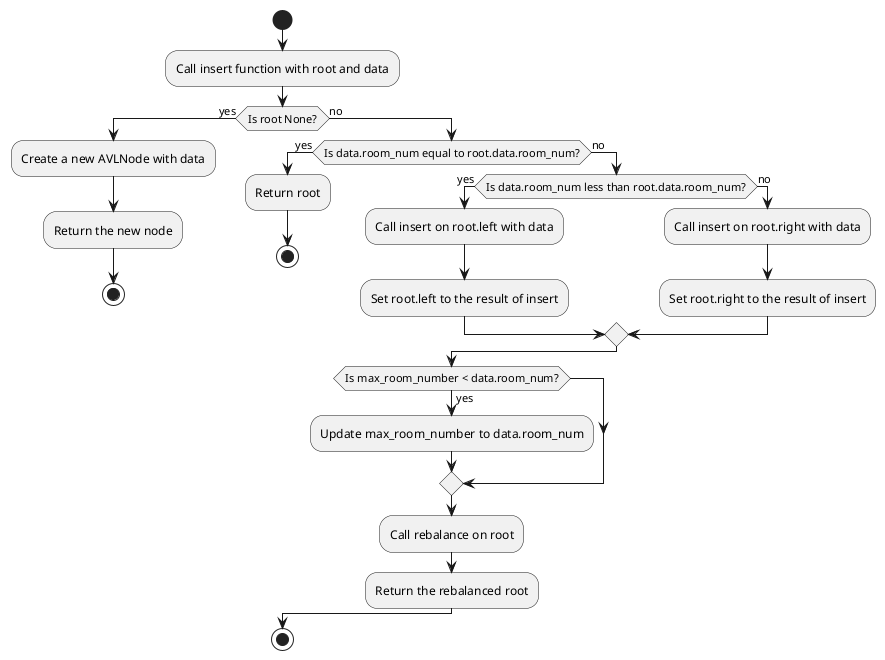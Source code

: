 @startuml
start

:Call insert function with root and data;
if (Is root None?) then (yes)
    :Create a new AVLNode with data;
    :Return the new node;
    stop
else (no)
    if (Is data.room_num equal to root.data.room_num?) then (yes)
        :Return root;
        stop
    else (no)
        if (Is data.room_num less than root.data.room_num?) then (yes)
            :Call insert on root.left with data;
            :Set root.left to the result of insert;
        else (no)
            :Call insert on root.right with data;
            :Set root.right to the result of insert;
        endif
    endif
    if (Is max_room_number < data.room_num?) then (yes)
        :Update max_room_number to data.room_num;
    endif
    :Call rebalance on root;
    :Return the rebalanced root;
endif

stop
@enduml
